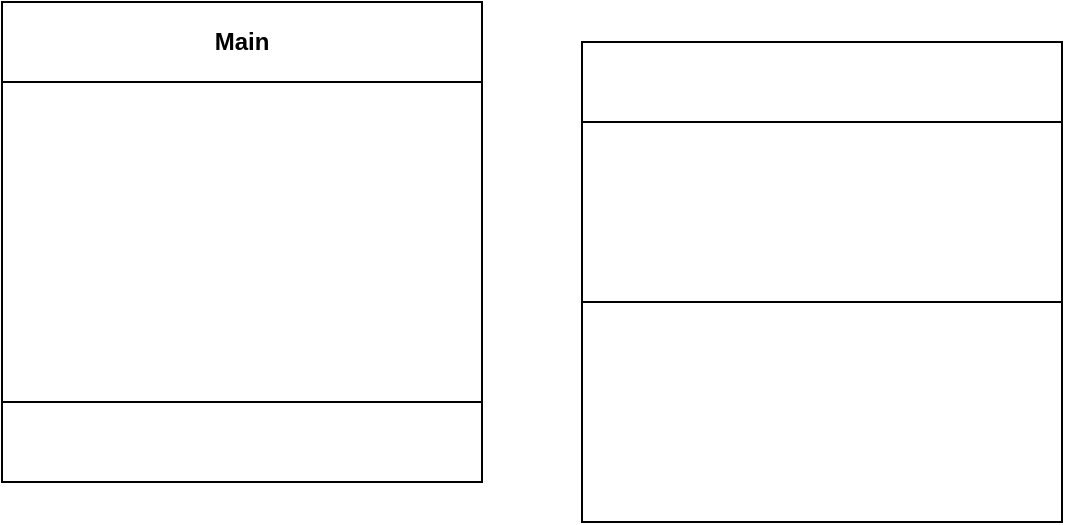 <mxfile version="23.1.5" type="device">
  <diagram name="Page-1" id="kNPr2RnLPrwRS-I9x5If">
    <mxGraphModel dx="1195" dy="703" grid="1" gridSize="10" guides="1" tooltips="1" connect="1" arrows="1" fold="1" page="0" pageScale="1" pageWidth="827" pageHeight="1169" math="0" shadow="0">
      <root>
        <mxCell id="0" />
        <mxCell id="1" parent="0" />
        <mxCell id="1vqhupfZXYNKLFvkHFP_-1" value="Main" style="swimlane;whiteSpace=wrap;html=1;startSize=40;" parent="1" vertex="1">
          <mxGeometry x="190" y="10" width="240" height="240" as="geometry" />
        </mxCell>
        <mxCell id="1vqhupfZXYNKLFvkHFP_-23" value="" style="whiteSpace=wrap;html=1;" parent="1vqhupfZXYNKLFvkHFP_-1" vertex="1">
          <mxGeometry y="40" width="240" height="160" as="geometry" />
        </mxCell>
        <mxCell id="1vqhupfZXYNKLFvkHFP_-25" value="" style="whiteSpace=wrap;html=1;" parent="1vqhupfZXYNKLFvkHFP_-1" vertex="1">
          <mxGeometry y="200" width="240" height="40" as="geometry" />
        </mxCell>
        <mxCell id="1vqhupfZXYNKLFvkHFP_-37" value="" style="swimlane;whiteSpace=wrap;html=1;startSize=40;" parent="1" vertex="1">
          <mxGeometry x="480" y="30" width="240" height="240" as="geometry" />
        </mxCell>
        <mxCell id="1vqhupfZXYNKLFvkHFP_-38" value="" style="whiteSpace=wrap;html=1;" parent="1vqhupfZXYNKLFvkHFP_-37" vertex="1">
          <mxGeometry y="40" width="240" height="90" as="geometry" />
        </mxCell>
        <mxCell id="1vqhupfZXYNKLFvkHFP_-40" value="" style="whiteSpace=wrap;html=1;" parent="1vqhupfZXYNKLFvkHFP_-37" vertex="1">
          <mxGeometry y="130" width="240" height="110" as="geometry" />
        </mxCell>
      </root>
    </mxGraphModel>
  </diagram>
</mxfile>
